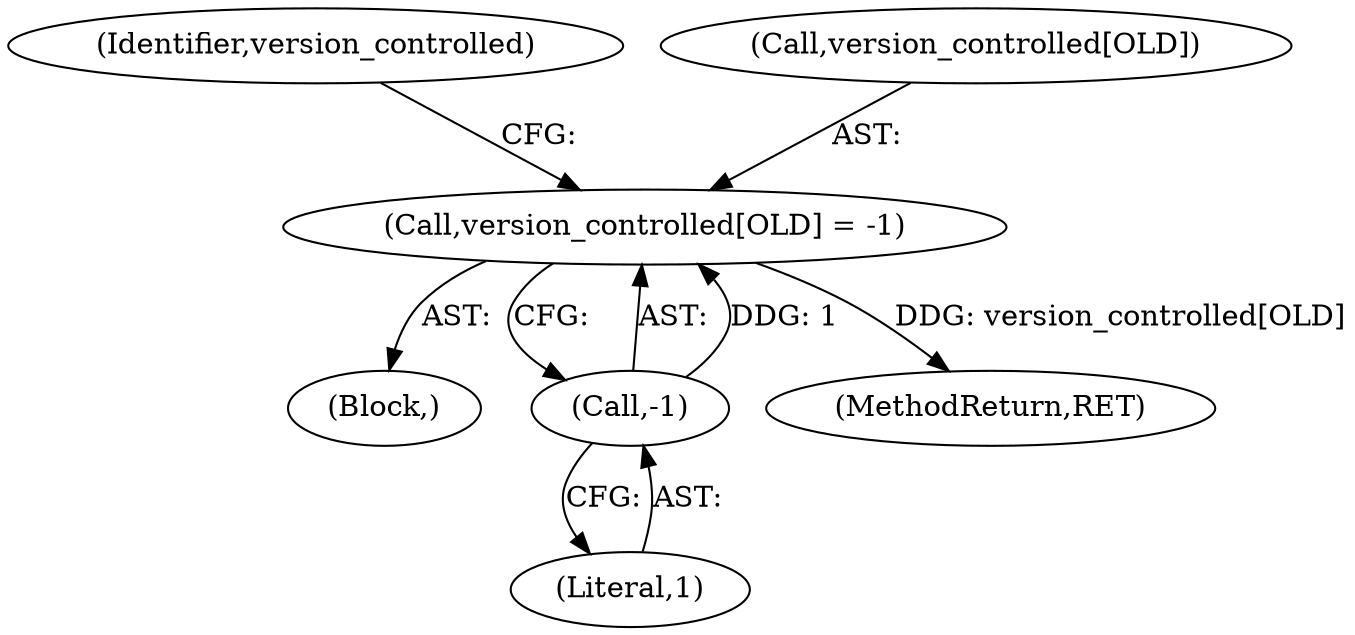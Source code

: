 digraph "0_savannah_f290f48a621867084884bfff87f8093c15195e6a@array" {
"1000292" [label="(Call,version_controlled[OLD] = -1)"];
"1000296" [label="(Call,-1)"];
"1000300" [label="(Identifier,version_controlled)"];
"1000129" [label="(Block,)"];
"1002173" [label="(MethodReturn,RET)"];
"1000297" [label="(Literal,1)"];
"1000292" [label="(Call,version_controlled[OLD] = -1)"];
"1000293" [label="(Call,version_controlled[OLD])"];
"1000296" [label="(Call,-1)"];
"1000292" -> "1000129"  [label="AST: "];
"1000292" -> "1000296"  [label="CFG: "];
"1000293" -> "1000292"  [label="AST: "];
"1000296" -> "1000292"  [label="AST: "];
"1000300" -> "1000292"  [label="CFG: "];
"1000292" -> "1002173"  [label="DDG: version_controlled[OLD]"];
"1000296" -> "1000292"  [label="DDG: 1"];
"1000296" -> "1000297"  [label="CFG: "];
"1000297" -> "1000296"  [label="AST: "];
}
